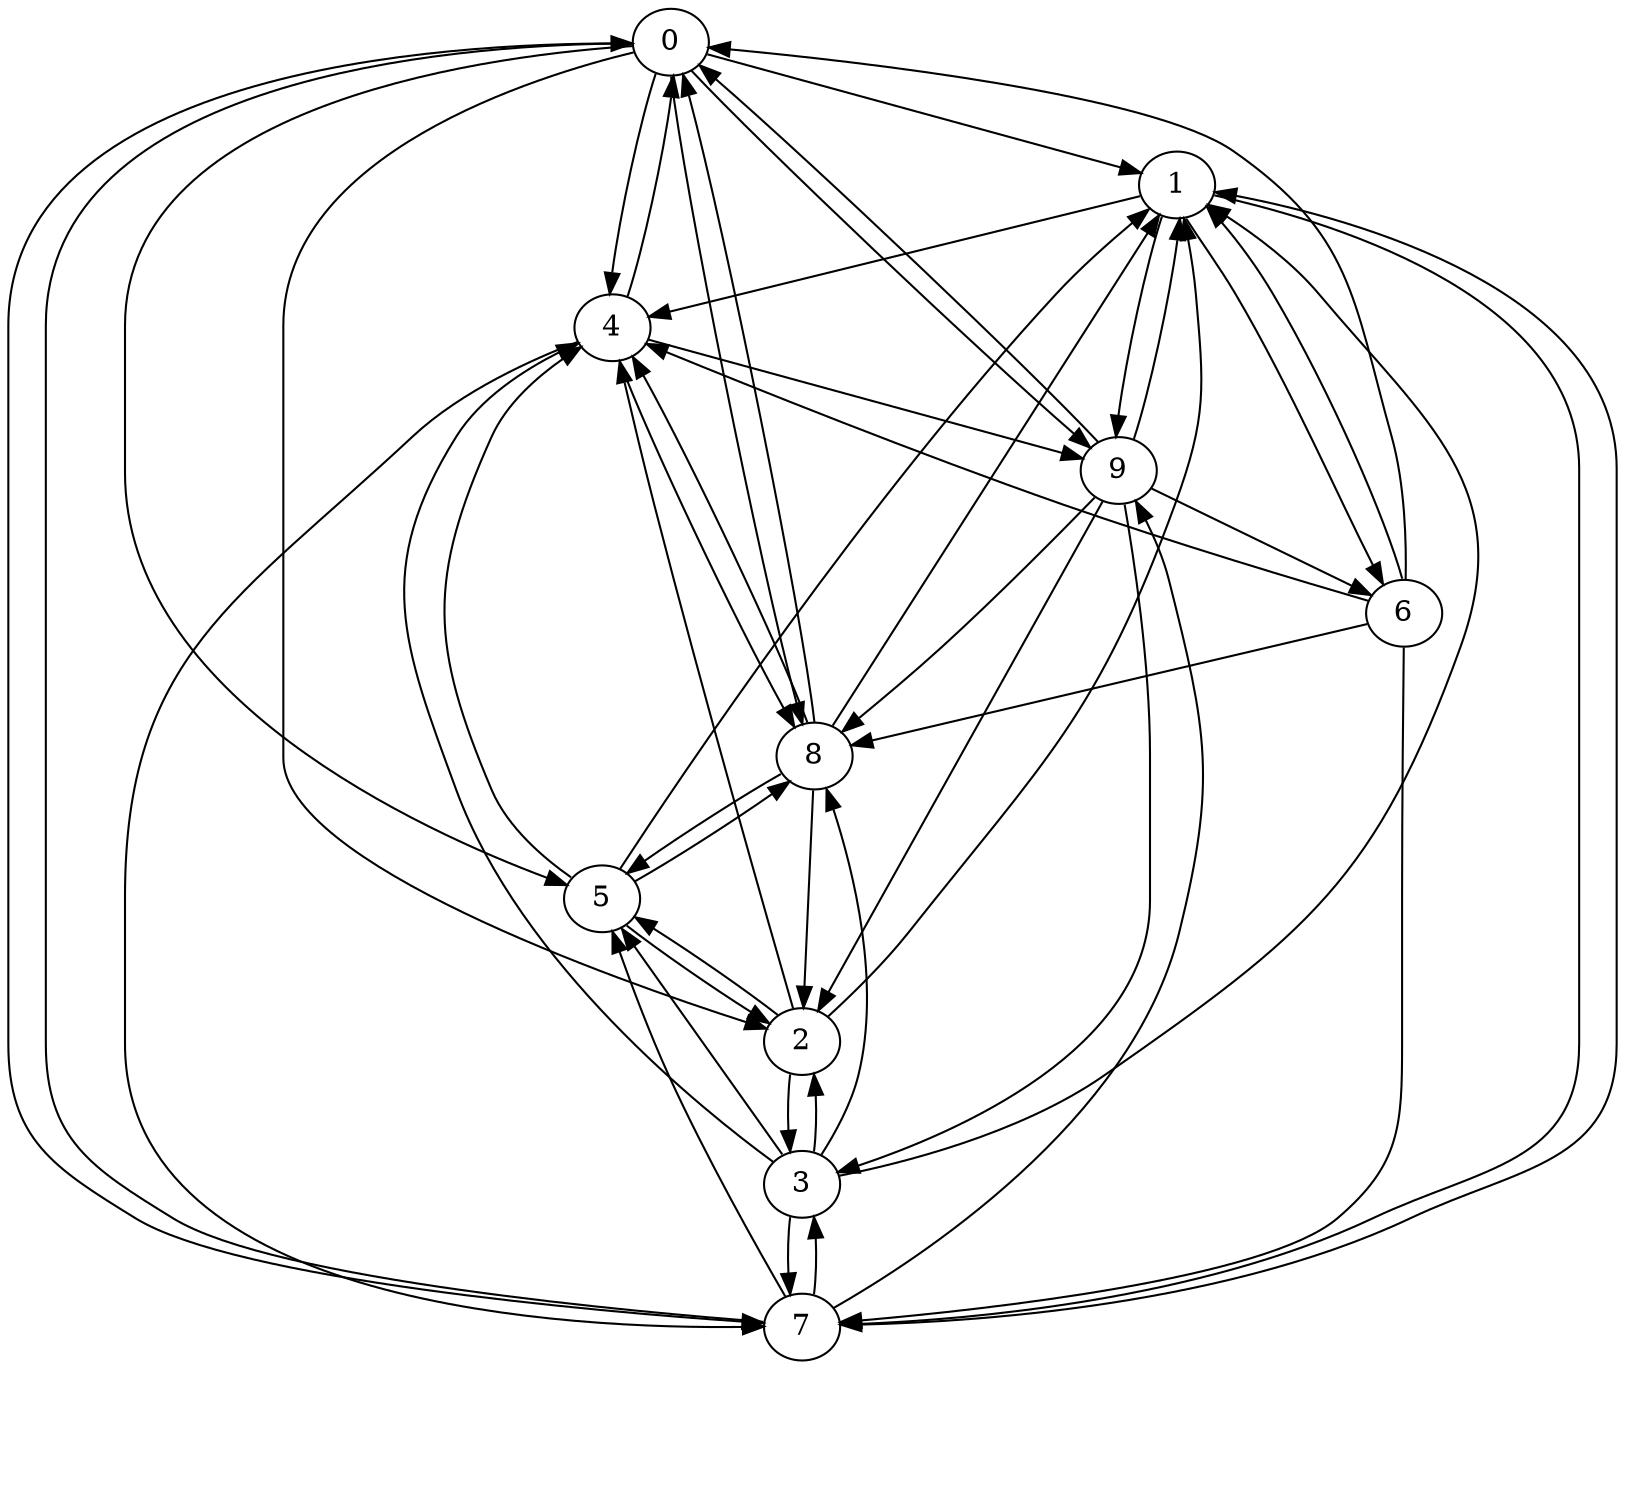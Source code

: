 /*****
 
*****/

digraph G {
  graph [splines=true overlap=false]
  node  [shape=ellipse, width=0.3, height=0.3]
  0 [label="0"];
  1 [label="1"];
  2 [label="2"];
  3 [label="3"];
  4 [label="4"];
  5 [label="5"];
  6 [label="6"];
  7 [label="7"];
  8 [label="8"];
  9 [label="9"];
  0 -> 1;
  0 -> 2;
  0 -> 4;
  0 -> 5;
  0 -> 7;
  0 -> 8;
  0 -> 9;
  1 -> 4;
  1 -> 6;
  1 -> 7;
  1 -> 9;
  2 -> 1;
  2 -> 3;
  2 -> 4;
  2 -> 5;
  3 -> 1;
  3 -> 2;
  3 -> 4;
  3 -> 5;
  3 -> 7;
  3 -> 8;
  4 -> 0;
  4 -> 7;
  4 -> 8;
  4 -> 9;
  5 -> 1;
  5 -> 2;
  5 -> 4;
  5 -> 8;
  6 -> 0;
  6 -> 1;
  6 -> 4;
  6 -> 7;
  6 -> 8;
  7 -> 0;
  7 -> 1;
  7 -> 3;
  7 -> 5;
  7 -> 9;
  8 -> 0;
  8 -> 1;
  8 -> 2;
  8 -> 4;
  8 -> 5;
  9 -> 0;
  9 -> 1;
  9 -> 2;
  9 -> 3;
  9 -> 6;
  9 -> 8;
  label = "\n \n";  fontsize=24;
}
